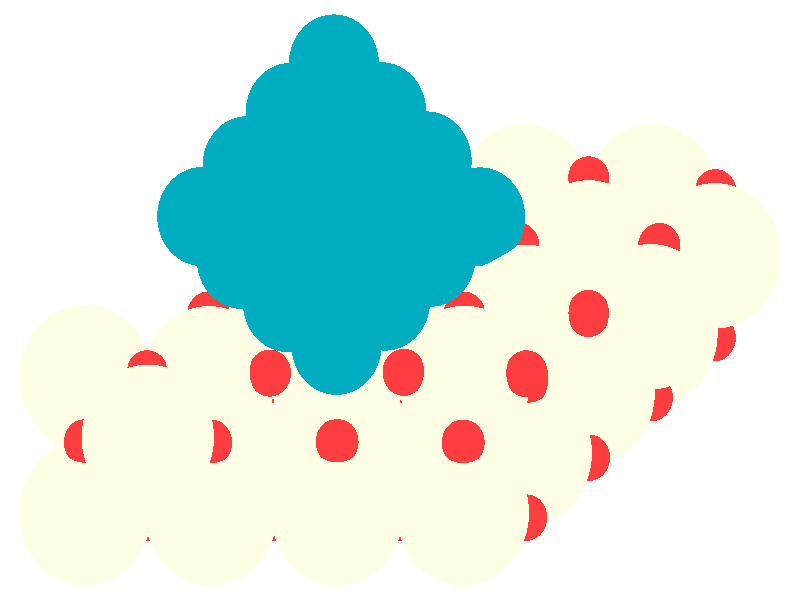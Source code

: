 #include "colors.inc"
#include "finish.inc"

global_settings {assumed_gamma 1 max_trace_level 6}
background {color White}
camera {orthographic
  right -24.68*x up 16.83*y
  direction 1.00*z
  location <0,0,50.00> look_at <0,0,0>}
light_source {<  2.00,   3.00,  40.00> color White
  area_light <0.70, 0, 0>, <0, 0.70, 0>, 3, 3
  adaptive 1 jitter}

#declare simple = finish {phong 0.7}
#declare pale = finish {ambient .5 diffuse .85 roughness .001 specular 0.200 }
#declare intermediate = finish {ambient 0.3 diffuse 0.6 specular 0.10 roughness 0.04 }
#declare vmd = finish {ambient .0 diffuse .65 phong 0.1 phong_size 40. specular 0.500 }
#declare jmol = finish {ambient .2 diffuse .6 specular 1 roughness .001 metallic}
#declare ase2 = finish {ambient 0.05 brilliance 3 diffuse 0.6 metallic specular 0.70 roughness 0.04 reflection 0.15}
#declare ase3 = finish {ambient .15 brilliance 2 diffuse .6 metallic specular 1. roughness .001 reflection .0}
#declare glass = finish {ambient .05 diffuse .3 specular 1. roughness .001}
#declare glass2 = finish {ambient .0 diffuse .3 specular 1. reflection .25 roughness .001}
#declare Rcell = 0.020;
#declare Rbond = 0.100;

#macro atom(LOC, R, COL, TRANS, FIN)
  sphere{LOC, R texture{pigment{color COL transmit TRANS} finish{FIN}}}
#end
#macro constrain(LOC, R, COL, TRANS FIN)
union{torus{R, Rcell rotate 45*z texture{pigment{color COL transmit TRANS} finish{FIN}}}
      torus{R, Rcell rotate -45*z texture{pigment{color COL transmit TRANS} finish{FIN}}}
      translate LOC}
#end

atom(<  1.94,  -5.97,  -3.06>, 2.04, rgb <1.00, 1.00, 0.78>, 0.0, ase3) // #0 
atom(< -3.89,  -0.93, -11.79>, 2.04, rgb <1.00, 1.00, 0.78>, 0.0, ase3) // #1 
atom(<  5.82,  -2.61,  -8.88>, 2.04, rgb <1.00, 1.00, 0.78>, 0.0, ase3) // #2 
atom(< -5.83,  -2.61,  -8.88>, 2.04, rgb <1.00, 1.00, 0.78>, 0.0, ase3) // #3 
atom(< -1.94,  -5.97,  -3.06>, 2.04, rgb <1.00, 1.00, 0.78>, 0.0, ase3) // #4 
atom(< -7.77,  -4.29,  -5.97>, 2.04, rgb <1.00, 1.00, 0.78>, 0.0, ase3) // #5 
atom(<  1.94,  -2.61,  -8.88>, 2.04, rgb <1.00, 1.00, 0.78>, 0.0, ase3) // #6 
atom(< -9.71,  -5.97,  -3.06>, 2.04, rgb <1.00, 1.00, 0.78>, 0.0, ase3) // #7 
atom(< -5.83,  -5.97,  -3.06>, 2.04, rgb <1.00, 1.00, 0.78>, 0.0, ase3) // #8 
atom(< -0.00,  -0.93, -11.79>, 2.04, rgb <1.00, 1.00, 0.78>, 0.0, ase3) // #9 
atom(< -1.94,  -2.61,  -8.88>, 2.04, rgb <1.00, 1.00, 0.78>, 0.0, ase3) // #10 
atom(< -0.00,  -4.29,  -5.97>, 2.04, rgb <1.00, 1.00, 0.78>, 0.0, ase3) // #11 
atom(<  7.76,  -0.93, -11.79>, 2.04, rgb <1.00, 1.00, 0.78>, 0.0, ase3) // #12 
atom(< -3.89,  -4.29,  -5.97>, 2.04, rgb <1.00, 1.00, 0.78>, 0.0, ase3) // #13 
atom(<  3.88,  -4.29,  -5.97>, 2.04, rgb <1.00, 1.00, 0.78>, 0.0, ase3) // #14 
atom(<  3.88,  -0.93, -11.79>, 2.04, rgb <1.00, 1.00, 0.78>, 0.0, ase3) // #15 
atom(<  3.85,   2.90, -12.16>, 2.04, rgb <1.00, 1.00, 0.78>, 0.0, ase3) // #16 
atom(< -3.90,  -0.53,  -6.39>, 2.04, rgb <1.00, 1.00, 0.78>, 0.0, ase3) // #17 
atom(<  1.93,   1.23,  -9.30>, 2.04, rgb <1.00, 1.00, 0.78>, 0.0, ase3) // #18 
atom(< -7.78,  -3.85,  -0.54>, 2.04, rgb <1.00, 1.00, 0.78>, 0.0, ase3) // #19 
atom(<  0.02,  -0.53,  -6.40>, 2.04, rgb <1.00, 1.00, 0.78>, 0.0, ase3) // #20 
atom(< -1.93,   1.22,  -9.32>, 2.04, rgb <1.00, 1.00, 0.78>, 0.0, ase3) // #21 
atom(< -1.94,  -2.22,  -3.45>, 2.04, rgb <1.00, 1.00, 0.78>, 0.0, ase3) // #22 
atom(<  7.73,  -0.47,  -6.33>, 2.04, rgb <1.00, 1.00, 0.78>, 0.0, ase3) // #23 
atom(<  7.79,   2.90, -12.16>, 2.04, rgb <1.00, 1.00, 0.78>, 0.0, ase3) // #24 
atom(< -9.71,  -2.17,  -3.44>, 2.04, rgb <1.00, 1.00, 0.78>, 0.0, ase3) // #25 
atom(<  5.82,   1.32,  -9.21>, 2.04, rgb <1.00, 1.00, 0.78>, 0.0, ase3) // #26 
atom(<  9.71,   1.24,  -9.28>, 2.04, rgb <1.00, 1.00, 0.78>, 0.0, ase3) // #27 
atom(<  3.90,  -0.49,  -6.32>, 2.04, rgb <1.00, 1.00, 0.78>, 0.0, ase3) // #28 
atom(< -5.89,  -2.21,  -3.43>, 2.04, rgb <1.00, 1.00, 0.78>, 0.0, ase3) // #29 
atom(<  1.99,  -2.20,  -3.43>, 2.04, rgb <1.00, 1.00, 0.78>, 0.0, ase3) // #30 
atom(< -3.88,   2.88, -12.18>, 2.04, rgb <1.00, 1.00, 0.78>, 0.0, ase3) // #31 
atom(<  1.94,  -4.42,  -7.34>, 0.66, rgb <1.00, 0.05, 0.05>, 0.0, ase3) // #32 
atom(<  7.76,  -2.74, -10.25>, 0.66, rgb <1.00, 0.05, 0.05>, 0.0, ase3) // #33 
atom(< -0.00,  -6.10,  -4.42>, 0.66, rgb <1.00, 0.05, 0.05>, 0.0, ase3) // #34 
atom(<  9.70,  -1.06, -13.16>, 0.66, rgb <1.00, 0.05, 0.05>, 0.0, ase3) // #35 
atom(< -3.89,  -2.74, -10.25>, 0.66, rgb <1.00, 0.05, 0.05>, 0.0, ase3) // #36 
atom(<  3.88,  -6.10,  -4.42>, 0.66, rgb <1.00, 0.05, 0.05>, 0.0, ase3) // #37 
atom(< -1.94,  -4.42,  -7.34>, 0.66, rgb <1.00, 0.05, 0.05>, 0.0, ase3) // #38 
atom(<  5.82,  -4.42,  -7.34>, 0.66, rgb <1.00, 0.05, 0.05>, 0.0, ase3) // #39 
atom(<  5.82,  -1.06, -13.16>, 0.66, rgb <1.00, 0.05, 0.05>, 0.0, ase3) // #40 
atom(< -7.77,  -6.10,  -4.42>, 0.66, rgb <1.00, 0.05, 0.05>, 0.0, ase3) // #41 
atom(< -0.00,  -2.74, -10.25>, 0.66, rgb <1.00, 0.05, 0.05>, 0.0, ase3) // #42 
atom(<  1.94,  -1.06, -13.16>, 0.66, rgb <1.00, 0.05, 0.05>, 0.0, ase3) // #43 
atom(<  3.88,  -2.74, -10.25>, 0.66, rgb <1.00, 0.05, 0.05>, 0.0, ase3) // #44 
atom(< -3.89,  -6.10,  -4.42>, 0.66, rgb <1.00, 0.05, 0.05>, 0.0, ase3) // #45 
atom(< -5.83,  -4.42,  -7.34>, 0.66, rgb <1.00, 0.05, 0.05>, 0.0, ase3) // #46 
atom(< -1.94,  -1.06, -13.16>, 0.66, rgb <1.00, 0.05, 0.05>, 0.0, ase3) // #47 
atom(<  3.88,   0.88, -13.34>, 0.66, rgb <1.00, 0.05, 0.05>, 0.0, ase3) // #48 
atom(<  1.94,  -0.80, -10.43>, 0.66, rgb <1.00, 0.05, 0.05>, 0.0, ase3) // #49 
atom(< -0.00,   0.88, -13.34>, 0.66, rgb <1.00, 0.05, 0.05>, 0.0, ase3) // #50 
atom(<  3.88,  -2.48,  -7.51>, 0.66, rgb <1.00, 0.05, 0.05>, 0.0, ase3) // #51 
atom(< -0.00,  -2.48,  -7.51>, 0.66, rgb <1.00, 0.05, 0.05>, 0.0, ase3) // #52 
atom(< -7.77,  -2.48,  -7.51>, 0.66, rgb <1.00, 0.05, 0.05>, 0.0, ase3) // #53 
atom(< -1.94,  -0.80, -10.43>, 0.66, rgb <1.00, 0.05, 0.05>, 0.0, ase3) // #54 
atom(<  5.82,  -0.80, -10.43>, 0.66, rgb <1.00, 0.05, 0.05>, 0.0, ase3) // #55 
atom(< -5.83,  -0.80, -10.43>, 0.66, rgb <1.00, 0.05, 0.05>, 0.0, ase3) // #56 
atom(<  7.76,   0.88, -13.34>, 0.66, rgb <1.00, 0.05, 0.05>, 0.0, ase3) // #57 
atom(< -3.89,  -2.48,  -7.51>, 0.66, rgb <1.00, 0.05, 0.05>, 0.0, ase3) // #58 
atom(< -3.89,   0.88, -13.34>, 0.66, rgb <1.00, 0.05, 0.05>, 0.0, ase3) // #59 
atom(< -9.71,  -4.17,  -4.60>, 0.66, rgb <1.00, 0.05, 0.05>, 0.0, ase3) // #60 
atom(< -5.83,  -4.17,  -4.60>, 0.66, rgb <1.00, 0.05, 0.05>, 0.0, ase3) // #61 
atom(<  1.94,  -4.17,  -4.60>, 0.66, rgb <1.00, 0.05, 0.05>, 0.0, ase3) // #62 
atom(< -1.94,  -4.17,  -4.60>, 0.66, rgb <1.00, 0.05, 0.05>, 0.0, ase3) // #63 
atom(<  0.00,   1.06, -10.65>, 0.66, rgb <1.00, 0.05, 0.05>, 0.0, ase3) // #64 
atom(<  3.90,  -2.31,  -4.82>, 0.66, rgb <1.00, 0.05, 0.05>, 0.0, ase3) // #65 
atom(< -9.71,  -3.99,  -1.91>, 0.66, rgb <1.00, 0.05, 0.05>, 0.0, ase3) // #66 
atom(< -5.84,  -4.00,  -1.90>, 0.66, rgb <1.00, 0.05, 0.05>, 0.0, ase3) // #67 
atom(< -7.79,  -2.31,  -4.82>, 0.66, rgb <1.00, 0.05, 0.05>, 0.0, ase3) // #68 
atom(< -1.94,  -0.61,  -7.77>, 0.66, rgb <1.00, 0.05, 0.05>, 0.0, ase3) // #69 
atom(<  1.95,  -4.00,  -1.90>, 0.66, rgb <1.00, 0.05, 0.05>, 0.0, ase3) // #70 
atom(<  5.81,  -0.54,  -7.70>, 0.66, rgb <1.00, 0.05, 0.05>, 0.0, ase3) // #71 
atom(<  1.93,  -0.63,  -7.73>, 0.66, rgb <1.00, 0.05, 0.05>, 0.0, ase3) // #72 
atom(<  0.02,  -2.33,  -4.81>, 0.66, rgb <1.00, 0.05, 0.05>, 0.0, ase3) // #73 
atom(< -5.81,  -0.62,  -7.73>, 0.66, rgb <1.00, 0.05, 0.05>, 0.0, ase3) // #74 
atom(<  3.89,   1.13, -10.61>, 0.66, rgb <1.00, 0.05, 0.05>, 0.0, ase3) // #75 
atom(< -3.91,  -2.32,  -4.82>, 0.66, rgb <1.00, 0.05, 0.05>, 0.0, ase3) // #76 
atom(< -1.94,  -3.98,  -1.93>, 0.66, rgb <1.00, 0.05, 0.05>, 0.0, ase3) // #77 
atom(<  7.76,   1.13, -10.60>, 0.66, rgb <1.00, 0.05, 0.05>, 0.0, ase3) // #78 
atom(< -3.88,   1.06, -10.65>, 0.66, rgb <1.00, 0.05, 0.05>, 0.0, ase3) // #79 
atom(<  0.12,  -2.03,  -2.06>, 0.66, rgb <1.00, 0.05, 0.05>, 0.0, ase3) // #80 
atom(< -7.80,  -2.07,  -2.08>, 0.66, rgb <1.00, 0.05, 0.05>, 0.0, ase3) // #81 
atom(< -4.02,  -2.05,  -2.06>, 0.66, rgb <1.00, 0.05, 0.05>, 0.0, ase3) // #82 
atom(<  9.73,   3.01, -10.82>, 0.66, rgb <1.00, 0.05, 0.05>, 0.0, ase3) // #83 
atom(<  1.99,  -0.43,  -4.92>, 0.66, rgb <1.00, 0.05, 0.05>, 0.0, ase3) // #84 
atom(<  3.64,   1.52,  -7.70>, 0.66, rgb <1.00, 0.05, 0.05>, 0.0, ase3) // #85 
atom(<  5.82,   3.37, -10.91>, 0.66, rgb <1.00, 0.05, 0.05>, 0.0, ase3) // #86 
atom(<  8.00,   1.50,  -7.65>, 0.66, rgb <1.00, 0.05, 0.05>, 0.0, ase3) // #87 
atom(< -1.93,  -0.56,  -5.12>, 0.66, rgb <1.00, 0.05, 0.05>, 0.0, ase3) // #88 
atom(< -0.01,   1.41,  -7.97>, 0.66, rgb <1.00, 0.05, 0.05>, 0.0, ase3) // #89 
atom(<  1.91,   3.01, -10.83>, 0.66, rgb <1.00, 0.05, 0.05>, 0.0, ase3) // #90 
atom(<  5.82,  -0.38,  -4.97>, 0.66, rgb <1.00, 0.05, 0.05>, 0.0, ase3) // #91 
atom(< -5.91,  -0.42,  -4.90>, 0.66, rgb <1.00, 0.05, 0.05>, 0.0, ase3) // #92 
atom(< -3.82,   1.41,  -7.98>, 0.66, rgb <1.00, 0.05, 0.05>, 0.0, ase3) // #93 
atom(< -1.94,   2.99, -10.85>, 0.66, rgb <1.00, 0.05, 0.05>, 0.0, ase3) // #94 
atom(<  3.90,  -2.07,  -2.08>, 0.66, rgb <1.00, 0.05, 0.05>, 0.0, ase3) // #95 
atom(< -0.59,   2.40,  -6.19>, 1.39, rgb <0.00, 0.41, 0.52>, 0.0, ase3) // #96 
atom(< -2.00,   1.14,  -4.06>, 1.39, rgb <0.00, 0.41, 0.52>, 0.0, ase3) // #97 
atom(< -3.33,   2.43,  -6.23>, 1.39, rgb <0.00, 0.41, 0.52>, 0.0, ase3) // #98 
atom(< -1.94,   3.83,  -4.42>, 1.39, rgb <0.00, 0.41, 0.52>, 0.0, ase3) // #99 
atom(<  0.94,   1.20,  -3.99>, 1.39, rgb <0.00, 0.41, 0.52>, 0.0, ase3) // #100 
atom(< -4.88,   1.14,  -4.04>, 1.39, rgb <0.00, 0.41, 0.52>, 0.0, ase3) // #101 
atom(< -0.46,  -0.03,  -2.00>, 1.39, rgb <0.00, 0.41, 0.52>, 0.0, ase3) // #102 
atom(< -0.55,   2.62,  -2.30>, 1.39, rgb <0.00, 0.41, 0.52>, 0.0, ase3) // #103 
atom(< -3.46,  -0.07,  -1.95>, 1.39, rgb <0.00, 0.41, 0.52>, 0.0, ase3) // #104 
atom(< -3.43,   2.57,  -2.31>, 1.39, rgb <0.00, 0.41, 0.52>, 0.0, ase3) // #105 
atom(<  0.82,   3.90,  -4.33>, 1.39, rgb <0.00, 0.41, 0.52>, 0.0, ase3) // #106 
atom(<  2.47,   2.33,  -6.08>, 1.39, rgb <0.00, 0.41, 0.52>, 0.0, ase3) // #107 
atom(< -2.00,   1.46,  -0.33>, 1.39, rgb <0.00, 0.41, 0.52>, 0.0, ase3) // #108 
atom(< -1.96,  -1.27,   0.00>, 1.39, rgb <0.00, 0.41, 0.52>, 0.0, ase3) // #109 
atom(< -4.70,   3.77,  -4.34>, 1.39, rgb <0.00, 0.41, 0.52>, 0.0, ase3) // #110 
atom(< -6.10,   2.34,  -6.18>, 1.39, rgb <0.00, 0.41, 0.52>, 0.0, ase3) // #111 
atom(< -3.37,   5.26,  -2.67>, 1.39, rgb <0.00, 0.41, 0.52>, 0.0, ase3) // #112 
atom(< -0.58,   5.28,  -2.60>, 1.39, rgb <0.00, 0.41, 0.52>, 0.0, ase3) // #113 
atom(< -2.02,   4.06,  -0.55>, 1.39, rgb <0.00, 0.41, 0.52>, 0.0, ase3) // #114 
atom(< -2.04,   6.62,  -0.93>, 1.39, rgb <0.00, 0.41, 0.52>, 0.0, ase3) // #115 
